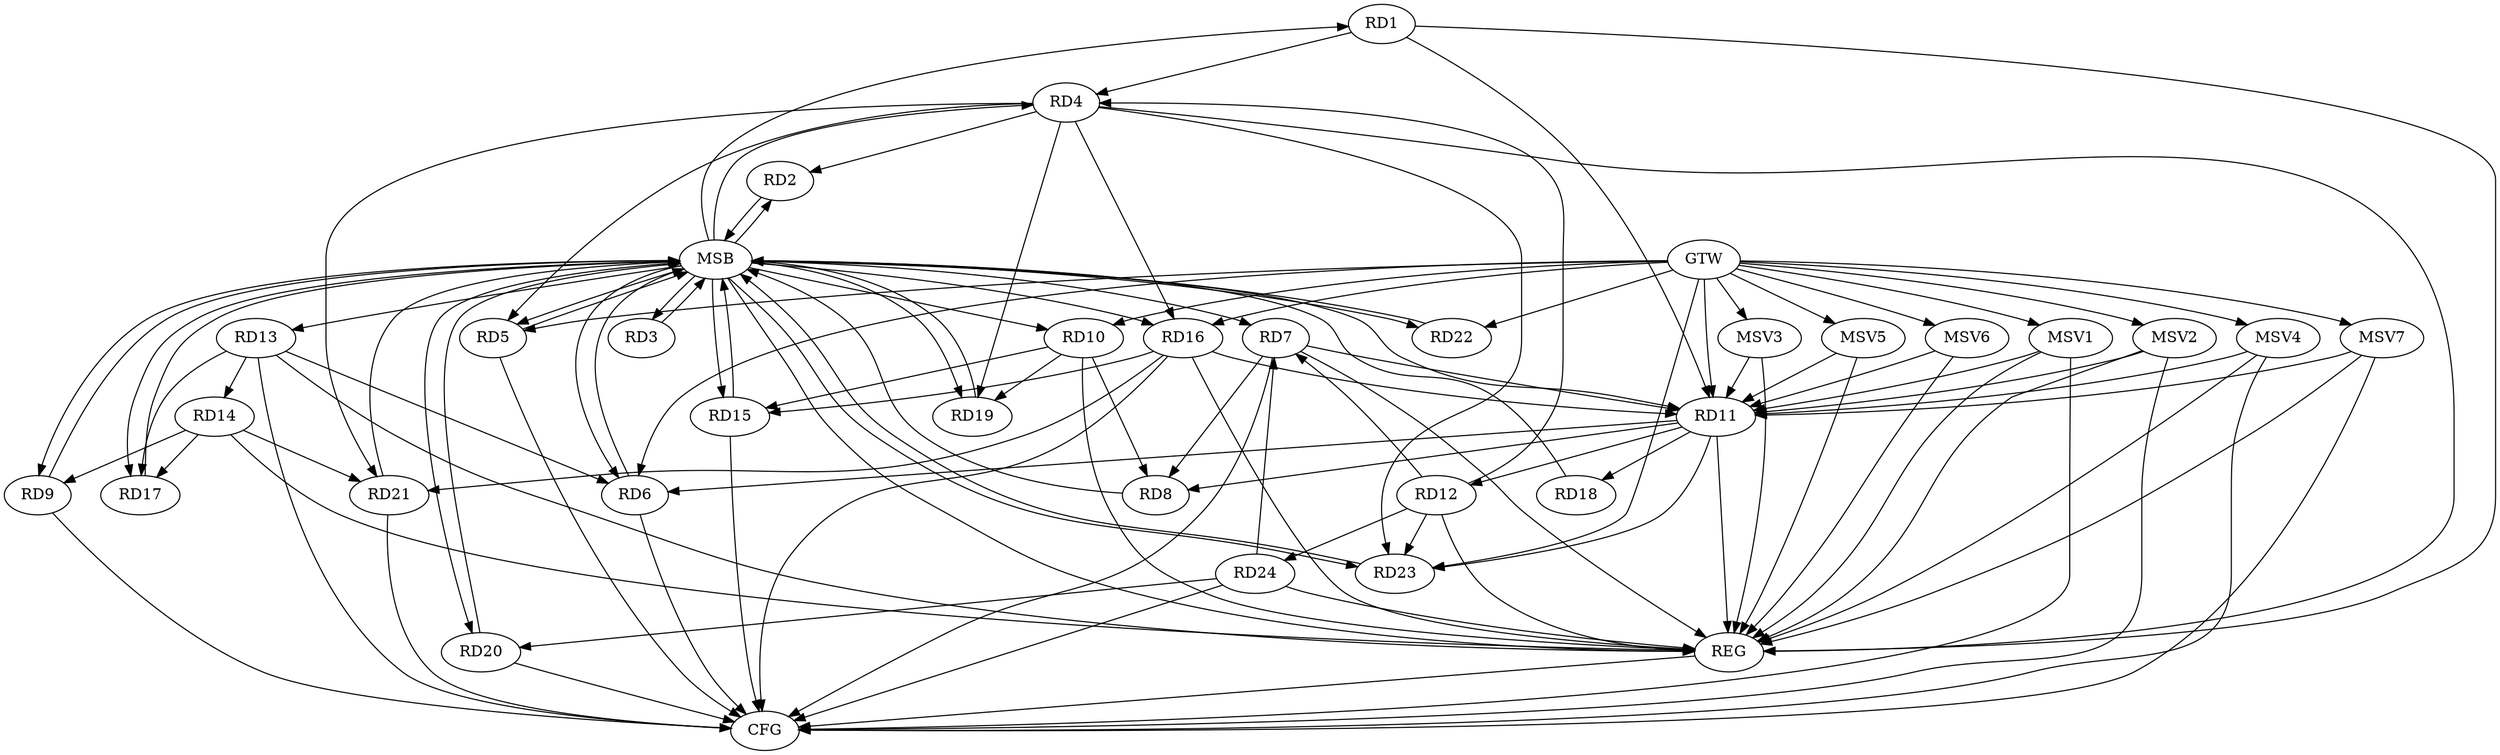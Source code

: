 strict digraph G {
  RD1 [ label="RD1" ];
  RD2 [ label="RD2" ];
  RD3 [ label="RD3" ];
  RD4 [ label="RD4" ];
  RD5 [ label="RD5" ];
  RD6 [ label="RD6" ];
  RD7 [ label="RD7" ];
  RD8 [ label="RD8" ];
  RD9 [ label="RD9" ];
  RD10 [ label="RD10" ];
  RD11 [ label="RD11" ];
  RD12 [ label="RD12" ];
  RD13 [ label="RD13" ];
  RD14 [ label="RD14" ];
  RD15 [ label="RD15" ];
  RD16 [ label="RD16" ];
  RD17 [ label="RD17" ];
  RD18 [ label="RD18" ];
  RD19 [ label="RD19" ];
  RD20 [ label="RD20" ];
  RD21 [ label="RD21" ];
  RD22 [ label="RD22" ];
  RD23 [ label="RD23" ];
  RD24 [ label="RD24" ];
  GTW [ label="GTW" ];
  REG [ label="REG" ];
  MSB [ label="MSB" ];
  CFG [ label="CFG" ];
  MSV1 [ label="MSV1" ];
  MSV2 [ label="MSV2" ];
  MSV3 [ label="MSV3" ];
  MSV4 [ label="MSV4" ];
  MSV5 [ label="MSV5" ];
  MSV6 [ label="MSV6" ];
  MSV7 [ label="MSV7" ];
  RD1 -> RD4;
  RD1 -> RD11;
  RD4 -> RD2;
  RD4 -> RD5;
  RD12 -> RD4;
  RD4 -> RD16;
  RD4 -> RD19;
  RD4 -> RD21;
  RD4 -> RD23;
  RD11 -> RD6;
  RD13 -> RD6;
  RD7 -> RD8;
  RD7 -> RD11;
  RD12 -> RD7;
  RD24 -> RD7;
  RD10 -> RD8;
  RD11 -> RD8;
  RD14 -> RD9;
  RD10 -> RD15;
  RD10 -> RD19;
  RD11 -> RD12;
  RD16 -> RD11;
  RD11 -> RD18;
  RD11 -> RD23;
  RD12 -> RD23;
  RD12 -> RD24;
  RD13 -> RD14;
  RD13 -> RD17;
  RD14 -> RD17;
  RD14 -> RD21;
  RD16 -> RD15;
  RD16 -> RD21;
  RD24 -> RD20;
  GTW -> RD5;
  GTW -> RD11;
  GTW -> RD10;
  GTW -> RD22;
  GTW -> RD16;
  GTW -> RD23;
  GTW -> RD6;
  RD1 -> REG;
  RD4 -> REG;
  RD7 -> REG;
  RD10 -> REG;
  RD11 -> REG;
  RD12 -> REG;
  RD13 -> REG;
  RD14 -> REG;
  RD16 -> REG;
  RD24 -> REG;
  RD2 -> MSB;
  MSB -> RD7;
  MSB -> RD9;
  MSB -> RD23;
  MSB -> REG;
  RD3 -> MSB;
  RD5 -> MSB;
  MSB -> RD11;
  RD6 -> MSB;
  RD8 -> MSB;
  MSB -> RD6;
  RD9 -> MSB;
  MSB -> RD3;
  RD15 -> MSB;
  MSB -> RD4;
  MSB -> RD13;
  MSB -> RD19;
  RD17 -> MSB;
  MSB -> RD2;
  RD18 -> MSB;
  MSB -> RD17;
  RD19 -> MSB;
  MSB -> RD10;
  MSB -> RD16;
  RD20 -> MSB;
  MSB -> RD5;
  MSB -> RD22;
  RD21 -> MSB;
  MSB -> RD1;
  MSB -> RD15;
  MSB -> RD20;
  RD22 -> MSB;
  RD23 -> MSB;
  RD20 -> CFG;
  RD16 -> CFG;
  RD6 -> CFG;
  RD13 -> CFG;
  RD24 -> CFG;
  RD7 -> CFG;
  RD5 -> CFG;
  RD21 -> CFG;
  RD15 -> CFG;
  RD9 -> CFG;
  REG -> CFG;
  MSV1 -> RD11;
  GTW -> MSV1;
  MSV1 -> REG;
  MSV1 -> CFG;
  MSV2 -> RD11;
  GTW -> MSV2;
  MSV2 -> REG;
  MSV2 -> CFG;
  MSV3 -> RD11;
  GTW -> MSV3;
  MSV3 -> REG;
  MSV4 -> RD11;
  GTW -> MSV4;
  MSV4 -> REG;
  MSV4 -> CFG;
  MSV5 -> RD11;
  GTW -> MSV5;
  MSV5 -> REG;
  MSV6 -> RD11;
  GTW -> MSV6;
  MSV6 -> REG;
  MSV7 -> RD11;
  GTW -> MSV7;
  MSV7 -> REG;
  MSV7 -> CFG;
}
